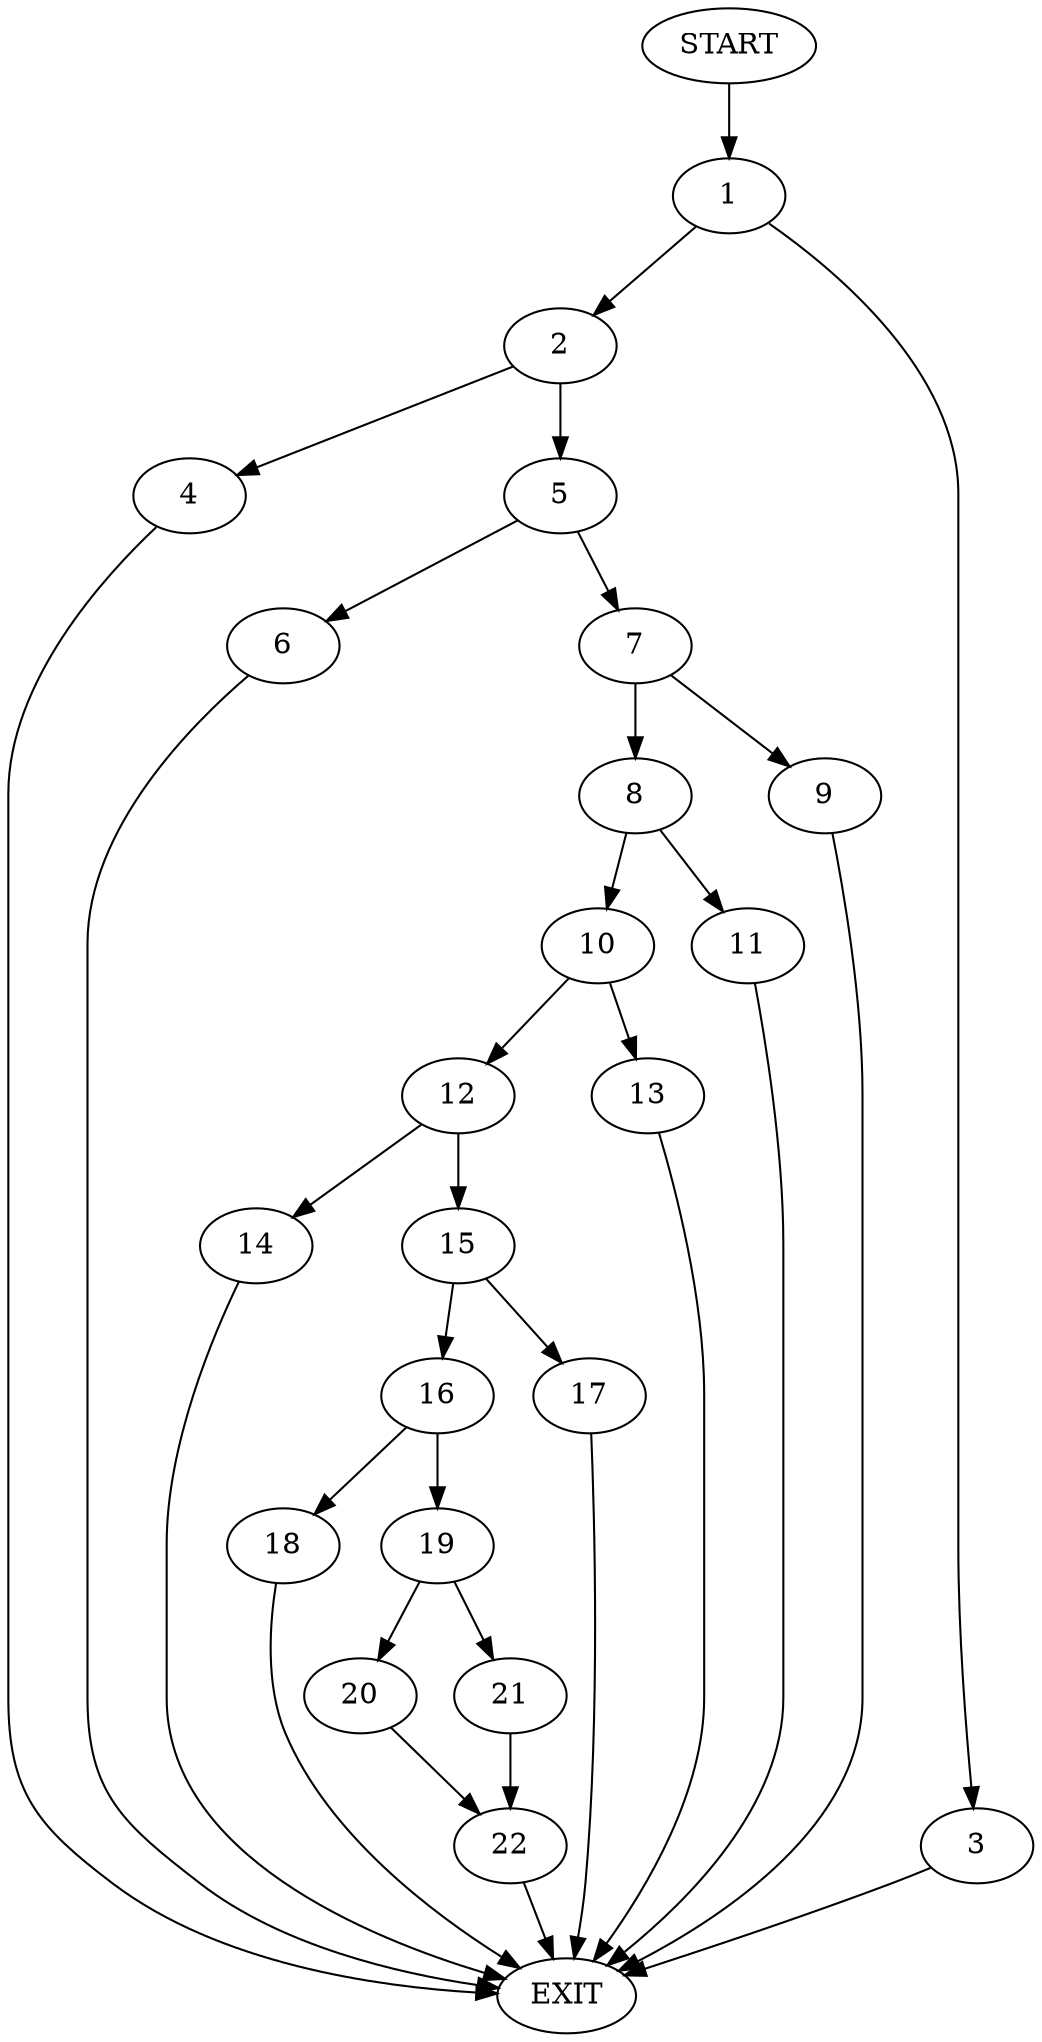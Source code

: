 digraph {
0 [label="START"]
23 [label="EXIT"]
0 -> 1
1 -> 2
1 -> 3
2 -> 4
2 -> 5
3 -> 23
5 -> 6
5 -> 7
4 -> 23
7 -> 8
7 -> 9
6 -> 23
9 -> 23
8 -> 10
8 -> 11
11 -> 23
10 -> 12
10 -> 13
13 -> 23
12 -> 14
12 -> 15
15 -> 16
15 -> 17
14 -> 23
17 -> 23
16 -> 18
16 -> 19
18 -> 23
19 -> 20
19 -> 21
21 -> 22
20 -> 22
22 -> 23
}
